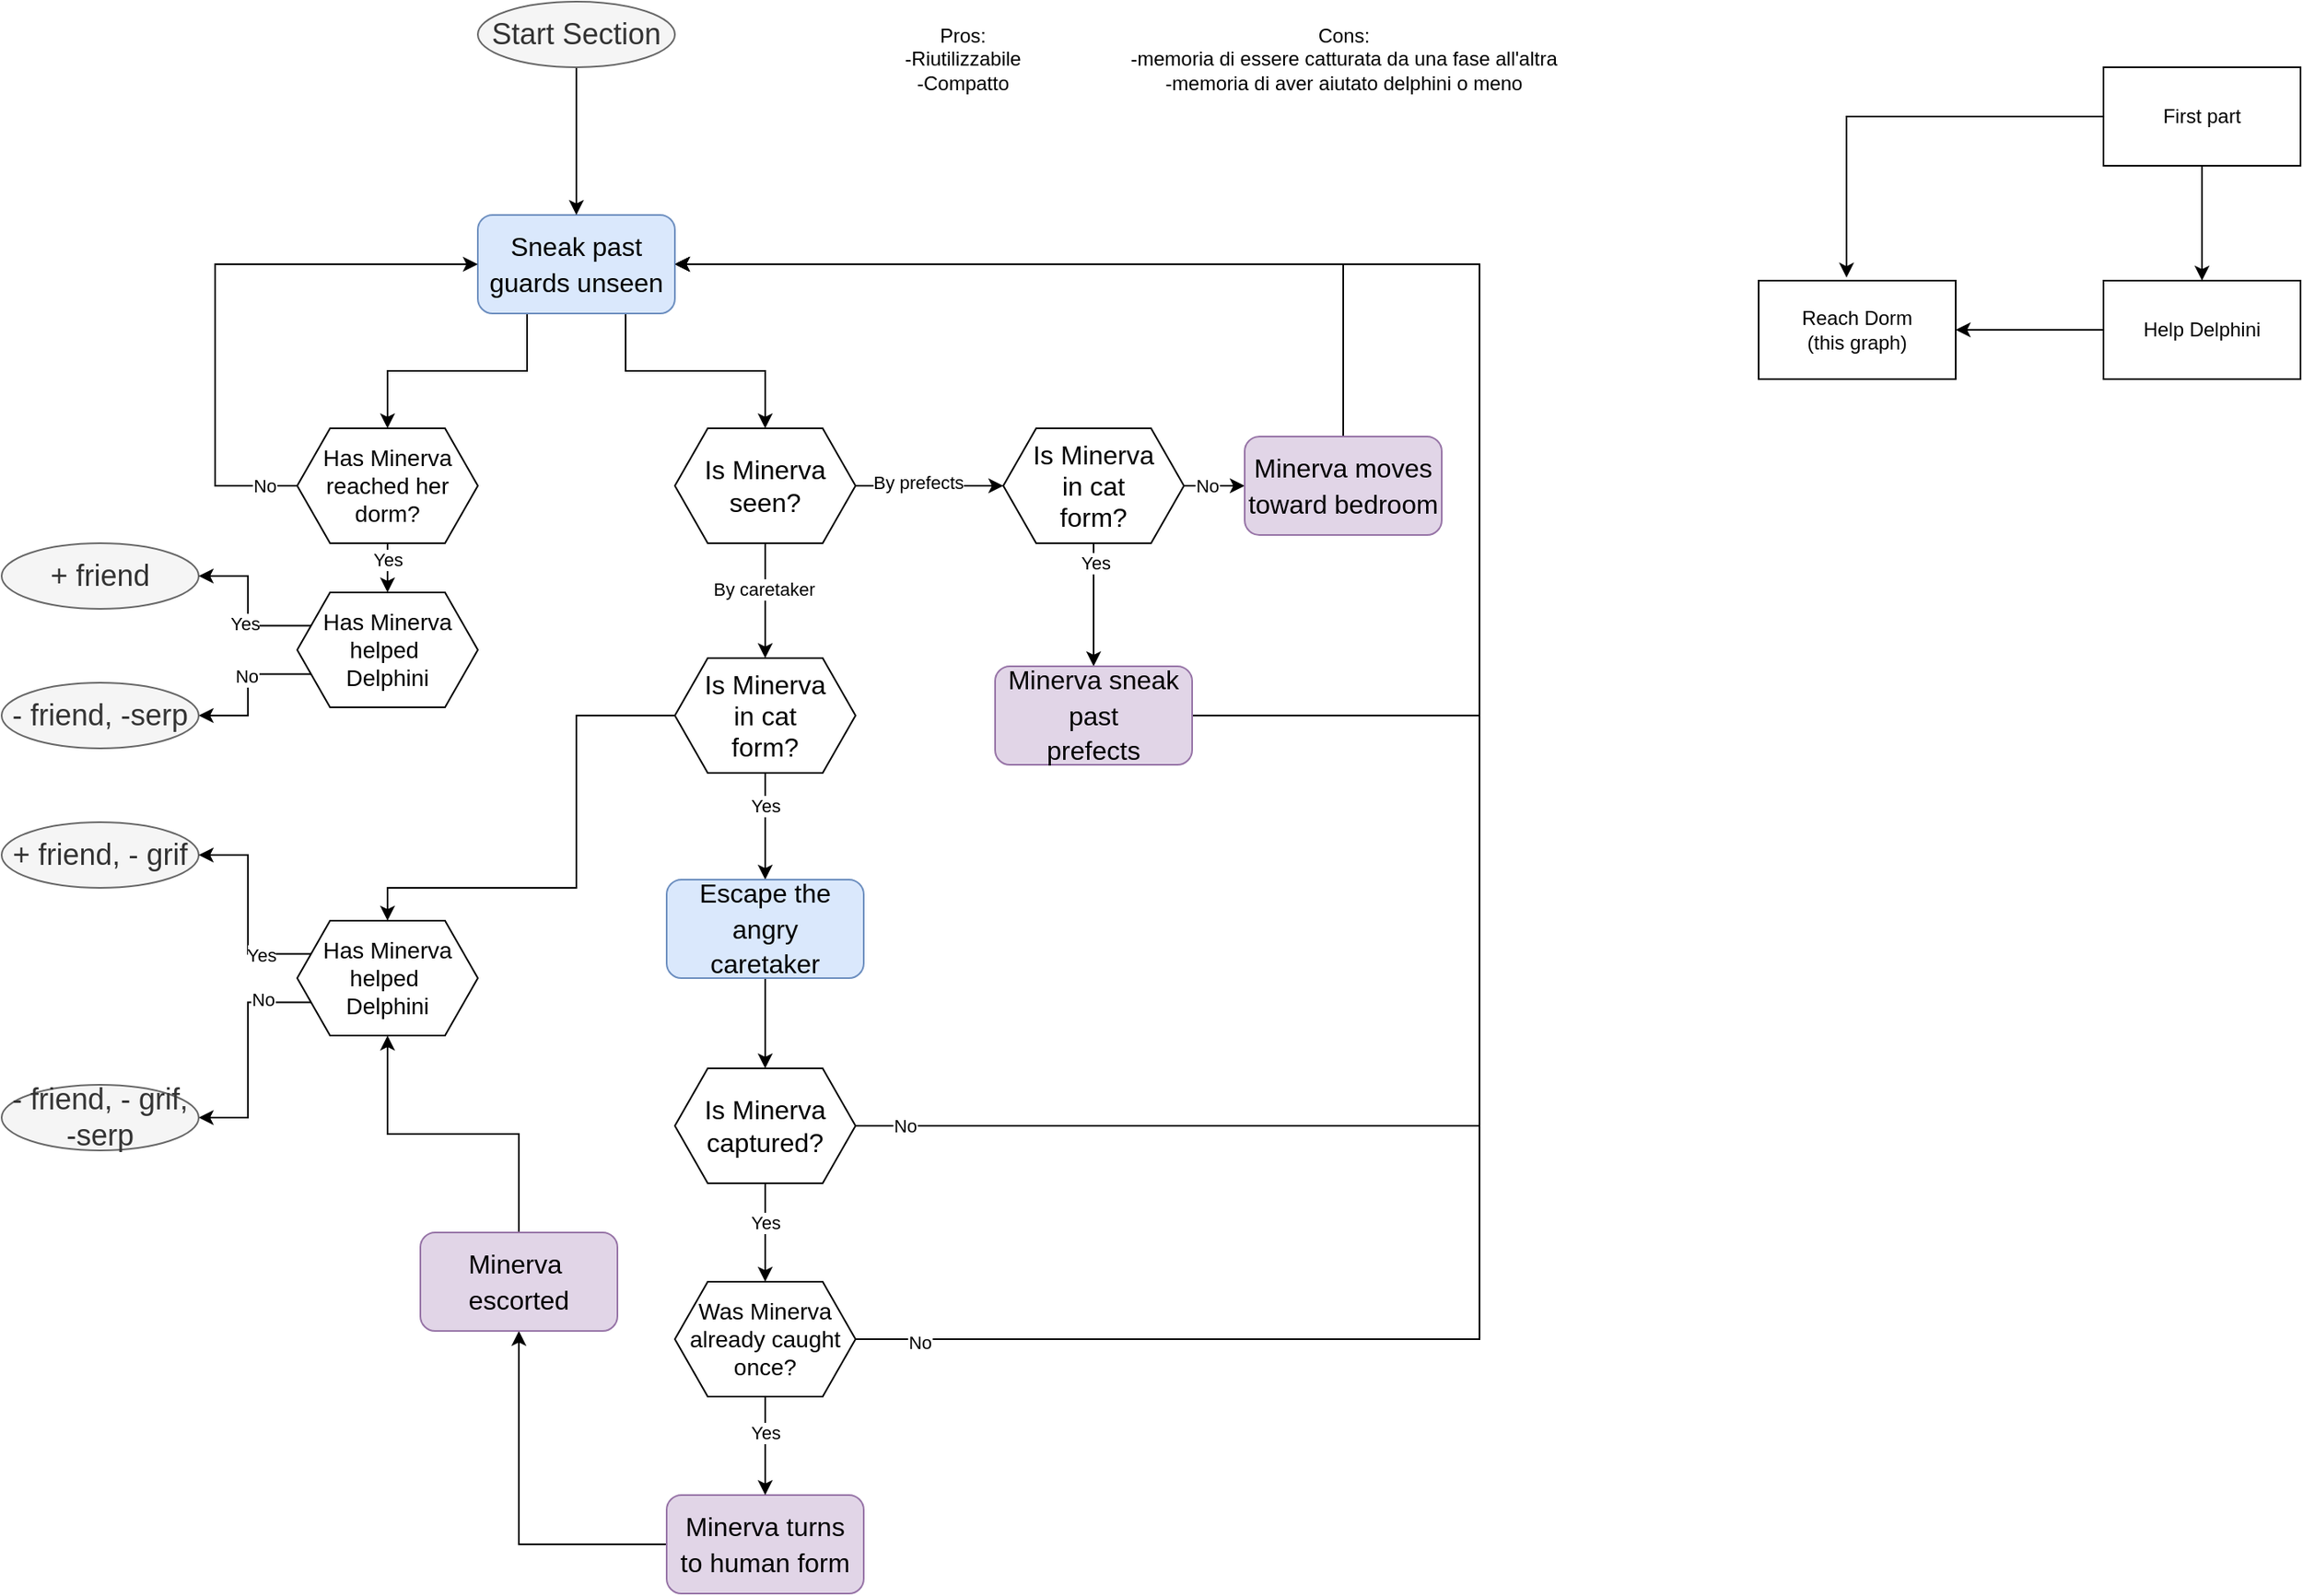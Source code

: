 <mxfile version="14.0.4" type="device"><diagram id="qQapiUWq2N9VDZfQpdUP" name="Page-1"><mxGraphModel dx="1673" dy="896" grid="1" gridSize="10" guides="1" tooltips="1" connect="1" arrows="1" fold="1" page="1" pageScale="1" pageWidth="827" pageHeight="1169" math="0" shadow="0"><root><mxCell id="0"/><mxCell id="1" parent="0"/><mxCell id="xpu1YOCLXDzXIjWlPHcm-25" style="edgeStyle=orthogonalEdgeStyle;rounded=0;orthogonalLoop=1;jettySize=auto;html=1;entryX=0;entryY=0.5;entryDx=0;entryDy=0;" edge="1" parent="1" source="xpu1YOCLXDzXIjWlPHcm-1" target="xpu1YOCLXDzXIjWlPHcm-2"><mxGeometry relative="1" as="geometry"/></mxCell><mxCell id="xpu1YOCLXDzXIjWlPHcm-26" value="By prefects" style="edgeLabel;html=1;align=center;verticalAlign=middle;resizable=0;points=[];" vertex="1" connectable="0" parent="xpu1YOCLXDzXIjWlPHcm-25"><mxGeometry x="-0.16" y="2" relative="1" as="geometry"><mxPoint as="offset"/></mxGeometry></mxCell><mxCell id="xpu1YOCLXDzXIjWlPHcm-27" style="edgeStyle=orthogonalEdgeStyle;rounded=0;orthogonalLoop=1;jettySize=auto;html=1;entryX=0.5;entryY=0;entryDx=0;entryDy=0;" edge="1" parent="1" source="xpu1YOCLXDzXIjWlPHcm-1" target="xpu1YOCLXDzXIjWlPHcm-3"><mxGeometry relative="1" as="geometry"/></mxCell><mxCell id="xpu1YOCLXDzXIjWlPHcm-28" value="By caretaker" style="edgeLabel;html=1;align=center;verticalAlign=middle;resizable=0;points=[];" vertex="1" connectable="0" parent="xpu1YOCLXDzXIjWlPHcm-27"><mxGeometry x="-0.217" y="-1" relative="1" as="geometry"><mxPoint as="offset"/></mxGeometry></mxCell><mxCell id="xpu1YOCLXDzXIjWlPHcm-1" value="&lt;font style=&quot;font-size: 16px&quot;&gt;Is Minerva&lt;br&gt;seen?&lt;br&gt;&lt;/font&gt;" style="shape=hexagon;perimeter=hexagonPerimeter2;whiteSpace=wrap;html=1;fixedSize=1;" vertex="1" parent="1"><mxGeometry x="480" y="280" width="110" height="70" as="geometry"/></mxCell><mxCell id="xpu1YOCLXDzXIjWlPHcm-39" style="edgeStyle=orthogonalEdgeStyle;rounded=0;orthogonalLoop=1;jettySize=auto;html=1;entryX=0;entryY=0.5;entryDx=0;entryDy=0;" edge="1" parent="1" source="xpu1YOCLXDzXIjWlPHcm-2" target="xpu1YOCLXDzXIjWlPHcm-7"><mxGeometry relative="1" as="geometry"/></mxCell><mxCell id="xpu1YOCLXDzXIjWlPHcm-43" value="No" style="edgeLabel;html=1;align=center;verticalAlign=middle;resizable=0;points=[];" vertex="1" connectable="0" parent="xpu1YOCLXDzXIjWlPHcm-39"><mxGeometry x="-0.358" relative="1" as="geometry"><mxPoint as="offset"/></mxGeometry></mxCell><mxCell id="xpu1YOCLXDzXIjWlPHcm-41" style="edgeStyle=orthogonalEdgeStyle;rounded=0;orthogonalLoop=1;jettySize=auto;html=1;entryX=0.5;entryY=0;entryDx=0;entryDy=0;" edge="1" parent="1" source="xpu1YOCLXDzXIjWlPHcm-2" target="xpu1YOCLXDzXIjWlPHcm-8"><mxGeometry relative="1" as="geometry"/></mxCell><mxCell id="xpu1YOCLXDzXIjWlPHcm-42" value="Yes" style="edgeLabel;html=1;align=center;verticalAlign=middle;resizable=0;points=[];" vertex="1" connectable="0" parent="xpu1YOCLXDzXIjWlPHcm-41"><mxGeometry x="-0.676" y="1" relative="1" as="geometry"><mxPoint as="offset"/></mxGeometry></mxCell><mxCell id="xpu1YOCLXDzXIjWlPHcm-2" value="&lt;font style=&quot;font-size: 16px&quot;&gt;Is Minerva&lt;br&gt;in cat&lt;br&gt;form?&lt;br&gt;&lt;/font&gt;" style="shape=hexagon;perimeter=hexagonPerimeter2;whiteSpace=wrap;html=1;fixedSize=1;" vertex="1" parent="1"><mxGeometry x="680" y="280" width="110" height="70" as="geometry"/></mxCell><mxCell id="xpu1YOCLXDzXIjWlPHcm-31" style="edgeStyle=orthogonalEdgeStyle;rounded=0;orthogonalLoop=1;jettySize=auto;html=1;exitX=0.5;exitY=1;exitDx=0;exitDy=0;entryX=0.5;entryY=0;entryDx=0;entryDy=0;" edge="1" parent="1" source="xpu1YOCLXDzXIjWlPHcm-3" target="xpu1YOCLXDzXIjWlPHcm-4"><mxGeometry relative="1" as="geometry"/></mxCell><mxCell id="xpu1YOCLXDzXIjWlPHcm-32" value="Yes" style="edgeLabel;html=1;align=center;verticalAlign=middle;resizable=0;points=[];" vertex="1" connectable="0" parent="xpu1YOCLXDzXIjWlPHcm-31"><mxGeometry x="-0.31" relative="1" as="geometry"><mxPoint y="-2.29" as="offset"/></mxGeometry></mxCell><mxCell id="xpu1YOCLXDzXIjWlPHcm-70" style="edgeStyle=orthogonalEdgeStyle;rounded=0;orthogonalLoop=1;jettySize=auto;html=1;entryX=0.5;entryY=0;entryDx=0;entryDy=0;" edge="1" parent="1" source="xpu1YOCLXDzXIjWlPHcm-3" target="xpu1YOCLXDzXIjWlPHcm-62"><mxGeometry relative="1" as="geometry"><Array as="points"><mxPoint x="420" y="455"/><mxPoint x="420" y="560"/><mxPoint x="305" y="560"/></Array></mxGeometry></mxCell><mxCell id="xpu1YOCLXDzXIjWlPHcm-3" value="&lt;font style=&quot;font-size: 16px&quot;&gt;Is Minerva&lt;br&gt;in cat&lt;br&gt;form?&lt;br&gt;&lt;/font&gt;" style="shape=hexagon;perimeter=hexagonPerimeter2;whiteSpace=wrap;html=1;fixedSize=1;" vertex="1" parent="1"><mxGeometry x="480" y="420" width="110" height="70" as="geometry"/></mxCell><mxCell id="xpu1YOCLXDzXIjWlPHcm-33" style="edgeStyle=orthogonalEdgeStyle;rounded=0;orthogonalLoop=1;jettySize=auto;html=1;entryX=0.5;entryY=0;entryDx=0;entryDy=0;" edge="1" parent="1" source="xpu1YOCLXDzXIjWlPHcm-4" target="xpu1YOCLXDzXIjWlPHcm-5"><mxGeometry relative="1" as="geometry"/></mxCell><mxCell id="xpu1YOCLXDzXIjWlPHcm-4" value="&lt;span style=&quot;font-size: 16px&quot;&gt;Escape the&lt;br&gt;angry&lt;br&gt;caretaker&lt;br&gt;&lt;/span&gt;" style="rounded=1;whiteSpace=wrap;html=1;labelBackgroundColor=none;fillColor=#dae8fc;strokeColor=#6c8ebf;fontSize=18;" vertex="1" parent="1"><mxGeometry x="475" y="555" width="120" height="60" as="geometry"/></mxCell><mxCell id="xpu1YOCLXDzXIjWlPHcm-34" style="edgeStyle=orthogonalEdgeStyle;rounded=0;orthogonalLoop=1;jettySize=auto;html=1;entryX=0.5;entryY=0;entryDx=0;entryDy=0;" edge="1" parent="1" source="xpu1YOCLXDzXIjWlPHcm-5" target="xpu1YOCLXDzXIjWlPHcm-11"><mxGeometry relative="1" as="geometry"/></mxCell><mxCell id="xpu1YOCLXDzXIjWlPHcm-50" value="Yes" style="edgeLabel;html=1;align=center;verticalAlign=middle;resizable=0;points=[];" vertex="1" connectable="0" parent="xpu1YOCLXDzXIjWlPHcm-34"><mxGeometry x="-0.222" relative="1" as="geometry"><mxPoint as="offset"/></mxGeometry></mxCell><mxCell id="xpu1YOCLXDzXIjWlPHcm-52" style="edgeStyle=orthogonalEdgeStyle;rounded=0;orthogonalLoop=1;jettySize=auto;html=1;entryX=1;entryY=0.5;entryDx=0;entryDy=0;" edge="1" parent="1" source="xpu1YOCLXDzXIjWlPHcm-5" target="xpu1YOCLXDzXIjWlPHcm-10"><mxGeometry relative="1" as="geometry"><Array as="points"><mxPoint x="970" y="705"/><mxPoint x="970" y="180"/></Array></mxGeometry></mxCell><mxCell id="xpu1YOCLXDzXIjWlPHcm-54" value="No" style="edgeLabel;html=1;align=center;verticalAlign=middle;resizable=0;points=[];" vertex="1" connectable="0" parent="xpu1YOCLXDzXIjWlPHcm-52"><mxGeometry x="-0.958" relative="1" as="geometry"><mxPoint as="offset"/></mxGeometry></mxCell><mxCell id="xpu1YOCLXDzXIjWlPHcm-5" value="&lt;font style=&quot;font-size: 16px&quot;&gt;Is Minerva&lt;br&gt;captured?&lt;br&gt;&lt;/font&gt;" style="shape=hexagon;perimeter=hexagonPerimeter2;whiteSpace=wrap;html=1;fixedSize=1;" vertex="1" parent="1"><mxGeometry x="480" y="670" width="110" height="70" as="geometry"/></mxCell><mxCell id="xpu1YOCLXDzXIjWlPHcm-36" style="edgeStyle=orthogonalEdgeStyle;rounded=0;orthogonalLoop=1;jettySize=auto;html=1;entryX=0.5;entryY=1;entryDx=0;entryDy=0;" edge="1" parent="1" source="xpu1YOCLXDzXIjWlPHcm-6" target="xpu1YOCLXDzXIjWlPHcm-12"><mxGeometry relative="1" as="geometry"><Array as="points"><mxPoint x="385" y="960"/></Array></mxGeometry></mxCell><mxCell id="xpu1YOCLXDzXIjWlPHcm-6" value="&lt;span style=&quot;font-size: 16px&quot;&gt;Minerva turns&lt;br&gt;to human form&lt;br&gt;&lt;/span&gt;" style="rounded=1;whiteSpace=wrap;html=1;labelBackgroundColor=none;fillColor=#e1d5e7;strokeColor=#9673a6;fontSize=18;" vertex="1" parent="1"><mxGeometry x="475" y="930" width="120" height="60" as="geometry"/></mxCell><mxCell id="xpu1YOCLXDzXIjWlPHcm-40" style="edgeStyle=orthogonalEdgeStyle;rounded=0;orthogonalLoop=1;jettySize=auto;html=1;exitX=0.5;exitY=0;exitDx=0;exitDy=0;entryX=1;entryY=0.5;entryDx=0;entryDy=0;" edge="1" parent="1" source="xpu1YOCLXDzXIjWlPHcm-7" target="xpu1YOCLXDzXIjWlPHcm-10"><mxGeometry relative="1" as="geometry"/></mxCell><mxCell id="xpu1YOCLXDzXIjWlPHcm-7" value="&lt;span style=&quot;font-size: 16px&quot;&gt;Minerva moves&lt;br&gt;toward bedroom&lt;br&gt;&lt;/span&gt;" style="rounded=1;whiteSpace=wrap;html=1;labelBackgroundColor=none;fillColor=#e1d5e7;strokeColor=#9673a6;fontSize=18;" vertex="1" parent="1"><mxGeometry x="827" y="285" width="120" height="60" as="geometry"/></mxCell><mxCell id="xpu1YOCLXDzXIjWlPHcm-44" style="edgeStyle=orthogonalEdgeStyle;rounded=0;orthogonalLoop=1;jettySize=auto;html=1;entryX=1;entryY=0.5;entryDx=0;entryDy=0;" edge="1" parent="1" source="xpu1YOCLXDzXIjWlPHcm-8" target="xpu1YOCLXDzXIjWlPHcm-10"><mxGeometry relative="1" as="geometry"><Array as="points"><mxPoint x="970" y="455"/><mxPoint x="970" y="180"/></Array></mxGeometry></mxCell><mxCell id="xpu1YOCLXDzXIjWlPHcm-8" value="&lt;span style=&quot;font-size: 16px&quot;&gt;Minerva sneak past&lt;br&gt;prefects&lt;br&gt;&lt;/span&gt;" style="rounded=1;whiteSpace=wrap;html=1;labelBackgroundColor=none;fillColor=#e1d5e7;strokeColor=#9673a6;fontSize=18;" vertex="1" parent="1"><mxGeometry x="675" y="425" width="120" height="60" as="geometry"/></mxCell><mxCell id="xpu1YOCLXDzXIjWlPHcm-17" style="edgeStyle=orthogonalEdgeStyle;rounded=0;orthogonalLoop=1;jettySize=auto;html=1;entryX=0.5;entryY=0;entryDx=0;entryDy=0;exitX=0.25;exitY=1;exitDx=0;exitDy=0;" edge="1" parent="1" source="xpu1YOCLXDzXIjWlPHcm-10" target="xpu1YOCLXDzXIjWlPHcm-15"><mxGeometry relative="1" as="geometry"><Array as="points"><mxPoint x="390" y="245"/><mxPoint x="305" y="245"/></Array></mxGeometry></mxCell><mxCell id="xpu1YOCLXDzXIjWlPHcm-18" style="edgeStyle=orthogonalEdgeStyle;rounded=0;orthogonalLoop=1;jettySize=auto;html=1;exitX=0.75;exitY=1;exitDx=0;exitDy=0;entryX=0.5;entryY=0;entryDx=0;entryDy=0;" edge="1" parent="1" source="xpu1YOCLXDzXIjWlPHcm-10" target="xpu1YOCLXDzXIjWlPHcm-1"><mxGeometry relative="1" as="geometry"/></mxCell><mxCell id="xpu1YOCLXDzXIjWlPHcm-10" value="&lt;span style=&quot;font-size: 16px&quot;&gt;Sneak past guards unseen&lt;/span&gt;" style="rounded=1;whiteSpace=wrap;html=1;labelBackgroundColor=none;fillColor=#dae8fc;strokeColor=#6c8ebf;fontSize=18;" vertex="1" parent="1"><mxGeometry x="360" y="150" width="120" height="60" as="geometry"/></mxCell><mxCell id="xpu1YOCLXDzXIjWlPHcm-35" style="edgeStyle=orthogonalEdgeStyle;rounded=0;orthogonalLoop=1;jettySize=auto;html=1;entryX=0.5;entryY=0;entryDx=0;entryDy=0;" edge="1" parent="1" source="xpu1YOCLXDzXIjWlPHcm-11" target="xpu1YOCLXDzXIjWlPHcm-6"><mxGeometry relative="1" as="geometry"/></mxCell><mxCell id="xpu1YOCLXDzXIjWlPHcm-51" value="Yes" style="edgeLabel;html=1;align=center;verticalAlign=middle;resizable=0;points=[];" vertex="1" connectable="0" parent="xpu1YOCLXDzXIjWlPHcm-35"><mxGeometry x="-0.278" relative="1" as="geometry"><mxPoint as="offset"/></mxGeometry></mxCell><mxCell id="xpu1YOCLXDzXIjWlPHcm-53" style="edgeStyle=orthogonalEdgeStyle;rounded=0;orthogonalLoop=1;jettySize=auto;html=1;entryX=1;entryY=0.5;entryDx=0;entryDy=0;" edge="1" parent="1" source="xpu1YOCLXDzXIjWlPHcm-11" target="xpu1YOCLXDzXIjWlPHcm-10"><mxGeometry relative="1" as="geometry"><Array as="points"><mxPoint x="970" y="835"/><mxPoint x="970" y="180"/></Array></mxGeometry></mxCell><mxCell id="xpu1YOCLXDzXIjWlPHcm-55" value="No" style="edgeLabel;html=1;align=center;verticalAlign=middle;resizable=0;points=[];" vertex="1" connectable="0" parent="xpu1YOCLXDzXIjWlPHcm-53"><mxGeometry x="-0.949" y="-2" relative="1" as="geometry"><mxPoint as="offset"/></mxGeometry></mxCell><mxCell id="xpu1YOCLXDzXIjWlPHcm-11" value="&lt;font&gt;&lt;font style=&quot;font-size: 14px&quot;&gt;Was Minerva already caught once?&lt;/font&gt;&lt;br&gt;&lt;/font&gt;" style="shape=hexagon;perimeter=hexagonPerimeter2;whiteSpace=wrap;html=1;fixedSize=1;" vertex="1" parent="1"><mxGeometry x="480" y="800" width="110" height="70" as="geometry"/></mxCell><mxCell id="xpu1YOCLXDzXIjWlPHcm-71" style="edgeStyle=orthogonalEdgeStyle;rounded=0;orthogonalLoop=1;jettySize=auto;html=1;entryX=0.5;entryY=1;entryDx=0;entryDy=0;" edge="1" parent="1" source="xpu1YOCLXDzXIjWlPHcm-12" target="xpu1YOCLXDzXIjWlPHcm-62"><mxGeometry relative="1" as="geometry"/></mxCell><mxCell id="xpu1YOCLXDzXIjWlPHcm-12" value="&lt;span style=&quot;font-size: 16px&quot;&gt;Minerva&amp;nbsp;&lt;br&gt;escorted&lt;br&gt;&lt;/span&gt;" style="rounded=1;whiteSpace=wrap;html=1;labelBackgroundColor=none;fillColor=#e1d5e7;strokeColor=#9673a6;fontSize=18;" vertex="1" parent="1"><mxGeometry x="325" y="770" width="120" height="60" as="geometry"/></mxCell><mxCell id="xpu1YOCLXDzXIjWlPHcm-14" style="edgeStyle=orthogonalEdgeStyle;rounded=0;orthogonalLoop=1;jettySize=auto;html=1;" edge="1" parent="1" source="xpu1YOCLXDzXIjWlPHcm-13" target="xpu1YOCLXDzXIjWlPHcm-10"><mxGeometry relative="1" as="geometry"/></mxCell><mxCell id="xpu1YOCLXDzXIjWlPHcm-13" value="Start Section" style="ellipse;whiteSpace=wrap;html=1;labelBackgroundColor=none;fontColor=#333333;fillColor=#f5f5f5;strokeColor=#666666;fontSize=18;" vertex="1" parent="1"><mxGeometry x="360" y="20" width="120" height="40" as="geometry"/></mxCell><mxCell id="xpu1YOCLXDzXIjWlPHcm-19" style="edgeStyle=orthogonalEdgeStyle;rounded=0;orthogonalLoop=1;jettySize=auto;html=1;entryX=0;entryY=0.5;entryDx=0;entryDy=0;" edge="1" parent="1" source="xpu1YOCLXDzXIjWlPHcm-15" target="xpu1YOCLXDzXIjWlPHcm-10"><mxGeometry relative="1" as="geometry"><Array as="points"><mxPoint x="200" y="315"/><mxPoint x="200" y="180"/></Array></mxGeometry></mxCell><mxCell id="xpu1YOCLXDzXIjWlPHcm-21" value="No" style="edgeLabel;html=1;align=center;verticalAlign=middle;resizable=0;points=[];" vertex="1" connectable="0" parent="xpu1YOCLXDzXIjWlPHcm-19"><mxGeometry x="-0.774" y="-2" relative="1" as="geometry"><mxPoint x="19" y="2" as="offset"/></mxGeometry></mxCell><mxCell id="xpu1YOCLXDzXIjWlPHcm-63" style="edgeStyle=orthogonalEdgeStyle;rounded=0;orthogonalLoop=1;jettySize=auto;html=1;" edge="1" parent="1" source="xpu1YOCLXDzXIjWlPHcm-15" target="xpu1YOCLXDzXIjWlPHcm-61"><mxGeometry relative="1" as="geometry"/></mxCell><mxCell id="xpu1YOCLXDzXIjWlPHcm-85" value="Yes" style="edgeLabel;html=1;align=center;verticalAlign=middle;resizable=0;points=[];" vertex="1" connectable="0" parent="xpu1YOCLXDzXIjWlPHcm-63"><mxGeometry x="-0.815" y="-1" relative="1" as="geometry"><mxPoint x="1" y="5.24" as="offset"/></mxGeometry></mxCell><mxCell id="xpu1YOCLXDzXIjWlPHcm-15" value="&lt;font style=&quot;font-size: 14px&quot;&gt;Has Minerva&lt;br&gt;reached her&lt;br&gt;dorm?&lt;br&gt;&lt;/font&gt;" style="shape=hexagon;perimeter=hexagonPerimeter2;whiteSpace=wrap;html=1;fixedSize=1;" vertex="1" parent="1"><mxGeometry x="250" y="280" width="110" height="70" as="geometry"/></mxCell><mxCell id="xpu1YOCLXDzXIjWlPHcm-24" value="+ friend, - grif" style="ellipse;whiteSpace=wrap;html=1;labelBackgroundColor=none;fontColor=#333333;fillColor=#f5f5f5;strokeColor=#666666;fontSize=18;" vertex="1" parent="1"><mxGeometry x="70" y="520" width="120" height="40" as="geometry"/></mxCell><mxCell id="xpu1YOCLXDzXIjWlPHcm-38" value="+ friend" style="ellipse;whiteSpace=wrap;html=1;labelBackgroundColor=none;fontColor=#333333;fillColor=#f5f5f5;strokeColor=#666666;fontSize=18;" vertex="1" parent="1"><mxGeometry x="70" y="350" width="120" height="40" as="geometry"/></mxCell><mxCell id="xpu1YOCLXDzXIjWlPHcm-65" style="edgeStyle=orthogonalEdgeStyle;rounded=0;orthogonalLoop=1;jettySize=auto;html=1;exitX=0;exitY=0.25;exitDx=0;exitDy=0;entryX=1;entryY=0.5;entryDx=0;entryDy=0;" edge="1" parent="1" source="xpu1YOCLXDzXIjWlPHcm-61" target="xpu1YOCLXDzXIjWlPHcm-38"><mxGeometry relative="1" as="geometry"/></mxCell><mxCell id="xpu1YOCLXDzXIjWlPHcm-68" value="Yes" style="edgeLabel;html=1;align=center;verticalAlign=middle;resizable=0;points=[];" vertex="1" connectable="0" parent="xpu1YOCLXDzXIjWlPHcm-65"><mxGeometry x="-0.2" y="2" relative="1" as="geometry"><mxPoint as="offset"/></mxGeometry></mxCell><mxCell id="xpu1YOCLXDzXIjWlPHcm-67" style="edgeStyle=orthogonalEdgeStyle;rounded=0;orthogonalLoop=1;jettySize=auto;html=1;exitX=0;exitY=0.75;exitDx=0;exitDy=0;entryX=1;entryY=0.5;entryDx=0;entryDy=0;" edge="1" parent="1" source="xpu1YOCLXDzXIjWlPHcm-61" target="xpu1YOCLXDzXIjWlPHcm-64"><mxGeometry relative="1" as="geometry"/></mxCell><mxCell id="xpu1YOCLXDzXIjWlPHcm-69" value="No" style="edgeLabel;html=1;align=center;verticalAlign=middle;resizable=0;points=[];" vertex="1" connectable="0" parent="xpu1YOCLXDzXIjWlPHcm-67"><mxGeometry x="-0.171" y="-1" relative="1" as="geometry"><mxPoint as="offset"/></mxGeometry></mxCell><mxCell id="xpu1YOCLXDzXIjWlPHcm-61" value="&lt;font style=&quot;font-size: 14px&quot;&gt;Has Minerva&lt;br&gt;helped&amp;nbsp;&lt;br&gt;Delphini&lt;br&gt;&lt;/font&gt;" style="shape=hexagon;perimeter=hexagonPerimeter2;whiteSpace=wrap;html=1;fixedSize=1;" vertex="1" parent="1"><mxGeometry x="250" y="380" width="110" height="70" as="geometry"/></mxCell><mxCell id="xpu1YOCLXDzXIjWlPHcm-73" style="edgeStyle=orthogonalEdgeStyle;rounded=0;orthogonalLoop=1;jettySize=auto;html=1;exitX=0;exitY=0.25;exitDx=0;exitDy=0;entryX=1;entryY=0.5;entryDx=0;entryDy=0;" edge="1" parent="1" source="xpu1YOCLXDzXIjWlPHcm-62" target="xpu1YOCLXDzXIjWlPHcm-24"><mxGeometry relative="1" as="geometry"/></mxCell><mxCell id="xpu1YOCLXDzXIjWlPHcm-76" value="Yes" style="edgeLabel;html=1;align=center;verticalAlign=middle;resizable=0;points=[];" vertex="1" connectable="0" parent="xpu1YOCLXDzXIjWlPHcm-73"><mxGeometry x="-0.519" y="1" relative="1" as="geometry"><mxPoint as="offset"/></mxGeometry></mxCell><mxCell id="xpu1YOCLXDzXIjWlPHcm-75" style="edgeStyle=orthogonalEdgeStyle;rounded=0;orthogonalLoop=1;jettySize=auto;html=1;exitX=0;exitY=0.75;exitDx=0;exitDy=0;entryX=1;entryY=0.5;entryDx=0;entryDy=0;" edge="1" parent="1" source="xpu1YOCLXDzXIjWlPHcm-62" target="xpu1YOCLXDzXIjWlPHcm-74"><mxGeometry relative="1" as="geometry"/></mxCell><mxCell id="xpu1YOCLXDzXIjWlPHcm-77" value="No" style="edgeLabel;html=1;align=center;verticalAlign=middle;resizable=0;points=[];" vertex="1" connectable="0" parent="xpu1YOCLXDzXIjWlPHcm-75"><mxGeometry x="-0.565" y="-2" relative="1" as="geometry"><mxPoint as="offset"/></mxGeometry></mxCell><mxCell id="xpu1YOCLXDzXIjWlPHcm-62" value="&lt;font style=&quot;font-size: 14px&quot;&gt;Has Minerva&lt;br&gt;helped&amp;nbsp;&lt;br&gt;Delphini&lt;br&gt;&lt;/font&gt;" style="shape=hexagon;perimeter=hexagonPerimeter2;whiteSpace=wrap;html=1;fixedSize=1;" vertex="1" parent="1"><mxGeometry x="250" y="580" width="110" height="70" as="geometry"/></mxCell><mxCell id="xpu1YOCLXDzXIjWlPHcm-64" value="- friend, -serp" style="ellipse;whiteSpace=wrap;html=1;labelBackgroundColor=none;fontColor=#333333;fillColor=#f5f5f5;strokeColor=#666666;fontSize=18;" vertex="1" parent="1"><mxGeometry x="70" y="435" width="120" height="40" as="geometry"/></mxCell><mxCell id="xpu1YOCLXDzXIjWlPHcm-74" value="- friend, - grif, -serp" style="ellipse;whiteSpace=wrap;html=1;labelBackgroundColor=none;fontColor=#333333;fillColor=#f5f5f5;strokeColor=#666666;fontSize=18;" vertex="1" parent="1"><mxGeometry x="70" y="680" width="120" height="40" as="geometry"/></mxCell><mxCell id="xpu1YOCLXDzXIjWlPHcm-81" style="edgeStyle=orthogonalEdgeStyle;rounded=0;orthogonalLoop=1;jettySize=auto;html=1;entryX=0.446;entryY=-0.031;entryDx=0;entryDy=0;entryPerimeter=0;" edge="1" parent="1" source="xpu1YOCLXDzXIjWlPHcm-78" target="xpu1YOCLXDzXIjWlPHcm-79"><mxGeometry relative="1" as="geometry"/></mxCell><mxCell id="xpu1YOCLXDzXIjWlPHcm-82" style="edgeStyle=orthogonalEdgeStyle;rounded=0;orthogonalLoop=1;jettySize=auto;html=1;entryX=0.5;entryY=0;entryDx=0;entryDy=0;" edge="1" parent="1" source="xpu1YOCLXDzXIjWlPHcm-78" target="xpu1YOCLXDzXIjWlPHcm-80"><mxGeometry relative="1" as="geometry"/></mxCell><mxCell id="xpu1YOCLXDzXIjWlPHcm-78" value="First part" style="rounded=0;whiteSpace=wrap;html=1;" vertex="1" parent="1"><mxGeometry x="1350" y="60" width="120" height="60" as="geometry"/></mxCell><mxCell id="xpu1YOCLXDzXIjWlPHcm-79" value="Reach Dorm&lt;br&gt;(this graph)" style="rounded=0;whiteSpace=wrap;html=1;" vertex="1" parent="1"><mxGeometry x="1140" y="190" width="120" height="60" as="geometry"/></mxCell><mxCell id="xpu1YOCLXDzXIjWlPHcm-84" style="edgeStyle=orthogonalEdgeStyle;rounded=0;orthogonalLoop=1;jettySize=auto;html=1;entryX=1;entryY=0.5;entryDx=0;entryDy=0;" edge="1" parent="1" source="xpu1YOCLXDzXIjWlPHcm-80" target="xpu1YOCLXDzXIjWlPHcm-79"><mxGeometry relative="1" as="geometry"/></mxCell><mxCell id="xpu1YOCLXDzXIjWlPHcm-80" value="Help Delphini" style="rounded=0;whiteSpace=wrap;html=1;" vertex="1" parent="1"><mxGeometry x="1350" y="190" width="120" height="60" as="geometry"/></mxCell><mxCell id="xpu1YOCLXDzXIjWlPHcm-86" value="Cons: &lt;br&gt;-memoria di essere catturata da una fase all'altra&lt;br&gt;-memoria di aver aiutato delphini o meno" style="text;html=1;align=center;verticalAlign=middle;resizable=0;points=[];autosize=1;" vertex="1" parent="1"><mxGeometry x="747" y="30" width="280" height="50" as="geometry"/></mxCell><mxCell id="xpu1YOCLXDzXIjWlPHcm-87" value="Pros:&lt;br&gt;-Riutilizzabile&lt;br&gt;-Compatto" style="text;html=1;align=center;verticalAlign=middle;resizable=0;points=[];autosize=1;" vertex="1" parent="1"><mxGeometry x="610" y="30" width="90" height="50" as="geometry"/></mxCell></root></mxGraphModel></diagram></mxfile>